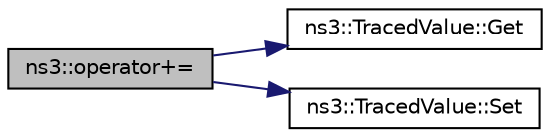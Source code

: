 digraph "ns3::operator+="
{
  edge [fontname="Helvetica",fontsize="10",labelfontname="Helvetica",labelfontsize="10"];
  node [fontname="Helvetica",fontsize="10",shape=record];
  rankdir="LR";
  Node1 [label="ns3::operator+=",height=0.2,width=0.4,color="black", fillcolor="grey75", style="filled", fontcolor="black"];
  Node1 -> Node2 [color="midnightblue",fontsize="10",style="solid"];
  Node2 [label="ns3::TracedValue::Get",height=0.2,width=0.4,color="black", fillcolor="white", style="filled",URL="$df/d97/classns3_1_1TracedValue.html#a10fddd1de961ac65acfbeb440a1e8551"];
  Node1 -> Node3 [color="midnightblue",fontsize="10",style="solid"];
  Node3 [label="ns3::TracedValue::Set",height=0.2,width=0.4,color="black", fillcolor="white", style="filled",URL="$df/d97/classns3_1_1TracedValue.html#acf89f3954232d083f84dd3c1c95b0277"];
}
